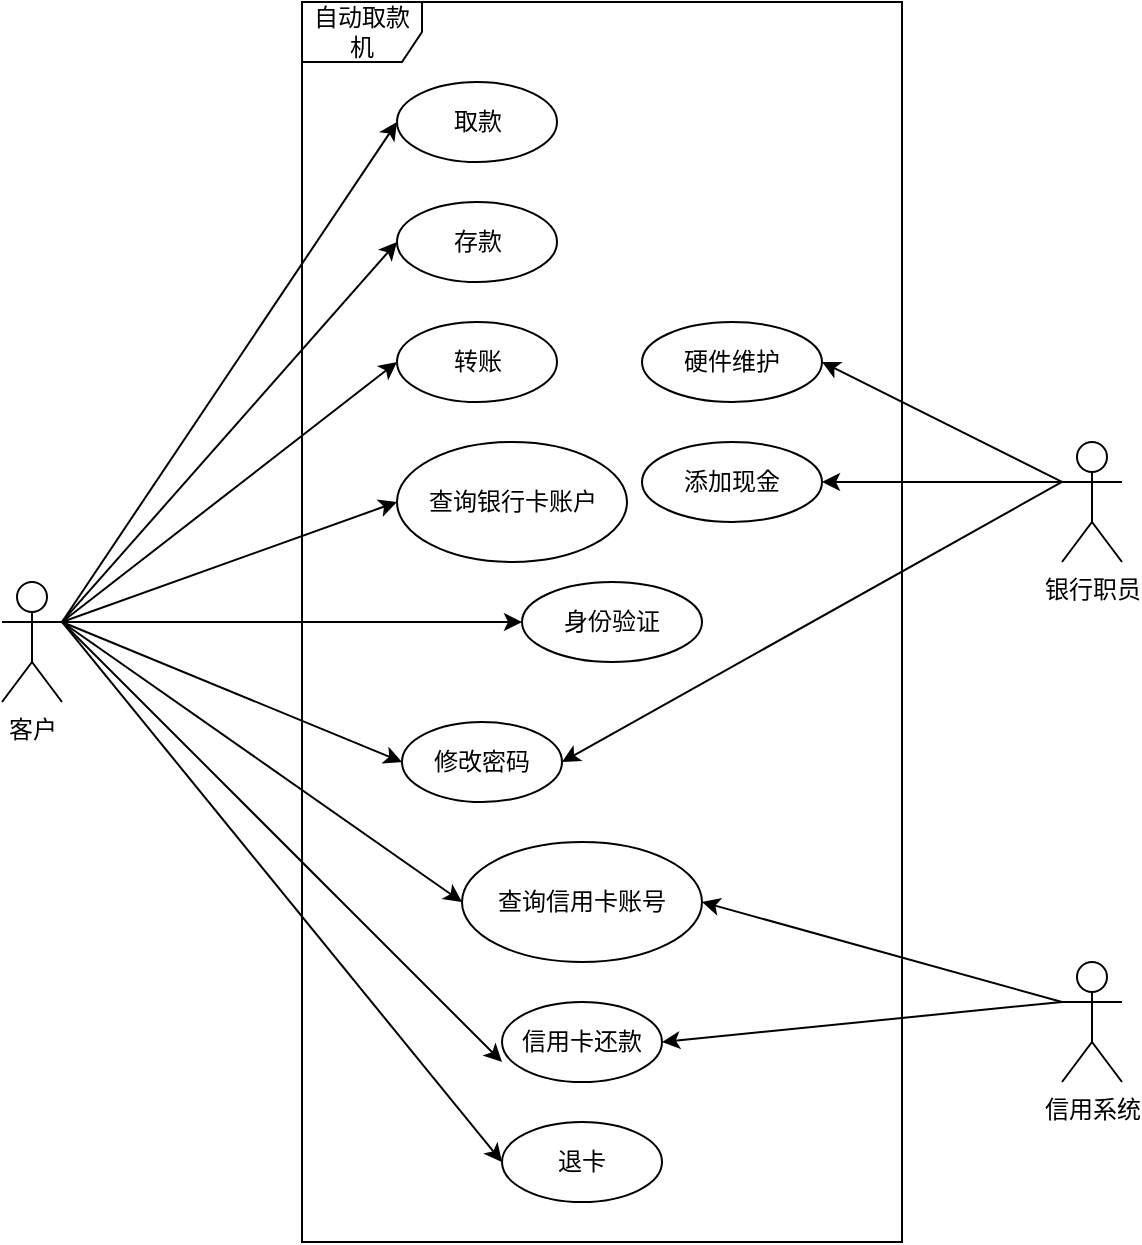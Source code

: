 <mxfile version="14.5.1" type="device"><diagram id="xFw4Xj1O1KURHoKubfT9" name="第 1 页"><mxGraphModel dx="1662" dy="822" grid="1" gridSize="10" guides="1" tooltips="1" connect="1" arrows="1" fold="1" page="1" pageScale="1" pageWidth="1654" pageHeight="2336" math="0" shadow="0"><root><mxCell id="0"/><mxCell id="1" parent="0"/><mxCell id="EFs_bixK1cbvykVT8-Ip-12" style="rounded=0;orthogonalLoop=1;jettySize=auto;html=1;exitX=1;exitY=0.333;exitDx=0;exitDy=0;exitPerimeter=0;entryX=0;entryY=0.5;entryDx=0;entryDy=0;" edge="1" parent="1" source="EFs_bixK1cbvykVT8-Ip-1" target="EFs_bixK1cbvykVT8-Ip-4"><mxGeometry relative="1" as="geometry"/></mxCell><mxCell id="EFs_bixK1cbvykVT8-Ip-13" style="edgeStyle=none;rounded=0;orthogonalLoop=1;jettySize=auto;html=1;exitX=1;exitY=0.333;exitDx=0;exitDy=0;exitPerimeter=0;entryX=0;entryY=0.5;entryDx=0;entryDy=0;" edge="1" parent="1" source="EFs_bixK1cbvykVT8-Ip-1" target="EFs_bixK1cbvykVT8-Ip-5"><mxGeometry relative="1" as="geometry"/></mxCell><mxCell id="EFs_bixK1cbvykVT8-Ip-14" style="edgeStyle=none;rounded=0;orthogonalLoop=1;jettySize=auto;html=1;exitX=1;exitY=0.333;exitDx=0;exitDy=0;exitPerimeter=0;entryX=0;entryY=0.5;entryDx=0;entryDy=0;" edge="1" parent="1" source="EFs_bixK1cbvykVT8-Ip-1" target="EFs_bixK1cbvykVT8-Ip-6"><mxGeometry relative="1" as="geometry"/></mxCell><mxCell id="EFs_bixK1cbvykVT8-Ip-15" style="edgeStyle=none;rounded=0;orthogonalLoop=1;jettySize=auto;html=1;exitX=1;exitY=0.333;exitDx=0;exitDy=0;exitPerimeter=0;entryX=0;entryY=0.5;entryDx=0;entryDy=0;" edge="1" parent="1" source="EFs_bixK1cbvykVT8-Ip-1" target="EFs_bixK1cbvykVT8-Ip-7"><mxGeometry relative="1" as="geometry"/></mxCell><mxCell id="EFs_bixK1cbvykVT8-Ip-16" style="edgeStyle=none;rounded=0;orthogonalLoop=1;jettySize=auto;html=1;exitX=1;exitY=0.333;exitDx=0;exitDy=0;exitPerimeter=0;entryX=0;entryY=0.5;entryDx=0;entryDy=0;" edge="1" parent="1" source="EFs_bixK1cbvykVT8-Ip-1" target="EFs_bixK1cbvykVT8-Ip-8"><mxGeometry relative="1" as="geometry"/></mxCell><mxCell id="EFs_bixK1cbvykVT8-Ip-17" style="edgeStyle=none;rounded=0;orthogonalLoop=1;jettySize=auto;html=1;exitX=1;exitY=0.333;exitDx=0;exitDy=0;exitPerimeter=0;entryX=0;entryY=0.5;entryDx=0;entryDy=0;" edge="1" parent="1" source="EFs_bixK1cbvykVT8-Ip-1" target="EFs_bixK1cbvykVT8-Ip-10"><mxGeometry relative="1" as="geometry"/></mxCell><mxCell id="EFs_bixK1cbvykVT8-Ip-18" style="edgeStyle=none;rounded=0;orthogonalLoop=1;jettySize=auto;html=1;exitX=1;exitY=0.333;exitDx=0;exitDy=0;exitPerimeter=0;entryX=0;entryY=0.75;entryDx=0;entryDy=0;entryPerimeter=0;" edge="1" parent="1" source="EFs_bixK1cbvykVT8-Ip-1" target="EFs_bixK1cbvykVT8-Ip-11"><mxGeometry relative="1" as="geometry"/></mxCell><mxCell id="EFs_bixK1cbvykVT8-Ip-30" style="edgeStyle=none;rounded=0;orthogonalLoop=1;jettySize=auto;html=1;exitX=1;exitY=0.333;exitDx=0;exitDy=0;exitPerimeter=0;entryX=0;entryY=0.5;entryDx=0;entryDy=0;" edge="1" parent="1" source="EFs_bixK1cbvykVT8-Ip-1" target="EFs_bixK1cbvykVT8-Ip-29"><mxGeometry relative="1" as="geometry"/></mxCell><mxCell id="EFs_bixK1cbvykVT8-Ip-32" style="edgeStyle=none;rounded=0;orthogonalLoop=1;jettySize=auto;html=1;exitX=1;exitY=0.333;exitDx=0;exitDy=0;exitPerimeter=0;entryX=0;entryY=0.5;entryDx=0;entryDy=0;" edge="1" parent="1" source="EFs_bixK1cbvykVT8-Ip-1" target="EFs_bixK1cbvykVT8-Ip-31"><mxGeometry relative="1" as="geometry"/></mxCell><mxCell id="EFs_bixK1cbvykVT8-Ip-1" value="客户" style="shape=umlActor;verticalLabelPosition=bottom;verticalAlign=top;html=1;" vertex="1" parent="1"><mxGeometry x="40" y="420" width="30" height="60" as="geometry"/></mxCell><mxCell id="EFs_bixK1cbvykVT8-Ip-23" style="edgeStyle=none;rounded=0;orthogonalLoop=1;jettySize=auto;html=1;exitX=0;exitY=0.333;exitDx=0;exitDy=0;exitPerimeter=0;entryX=1;entryY=0.5;entryDx=0;entryDy=0;" edge="1" parent="1" source="EFs_bixK1cbvykVT8-Ip-2" target="EFs_bixK1cbvykVT8-Ip-21"><mxGeometry relative="1" as="geometry"/></mxCell><mxCell id="EFs_bixK1cbvykVT8-Ip-24" style="edgeStyle=none;rounded=0;orthogonalLoop=1;jettySize=auto;html=1;exitX=0;exitY=0.333;exitDx=0;exitDy=0;exitPerimeter=0;entryX=1;entryY=0.5;entryDx=0;entryDy=0;" edge="1" parent="1" source="EFs_bixK1cbvykVT8-Ip-2" target="EFs_bixK1cbvykVT8-Ip-22"><mxGeometry relative="1" as="geometry"/></mxCell><mxCell id="EFs_bixK1cbvykVT8-Ip-25" style="edgeStyle=none;rounded=0;orthogonalLoop=1;jettySize=auto;html=1;exitX=0;exitY=0.333;exitDx=0;exitDy=0;exitPerimeter=0;entryX=1;entryY=0.5;entryDx=0;entryDy=0;" edge="1" parent="1" source="EFs_bixK1cbvykVT8-Ip-2" target="EFs_bixK1cbvykVT8-Ip-8"><mxGeometry relative="1" as="geometry"/></mxCell><mxCell id="EFs_bixK1cbvykVT8-Ip-2" value="银行职员" style="shape=umlActor;verticalLabelPosition=bottom;verticalAlign=top;html=1;" vertex="1" parent="1"><mxGeometry x="570" y="350" width="30" height="60" as="geometry"/></mxCell><mxCell id="EFs_bixK1cbvykVT8-Ip-19" style="edgeStyle=none;rounded=0;orthogonalLoop=1;jettySize=auto;html=1;exitX=0;exitY=0.333;exitDx=0;exitDy=0;exitPerimeter=0;entryX=1;entryY=0.5;entryDx=0;entryDy=0;" edge="1" parent="1" source="EFs_bixK1cbvykVT8-Ip-3" target="EFs_bixK1cbvykVT8-Ip-10"><mxGeometry relative="1" as="geometry"/></mxCell><mxCell id="EFs_bixK1cbvykVT8-Ip-20" style="edgeStyle=none;rounded=0;orthogonalLoop=1;jettySize=auto;html=1;exitX=0;exitY=0.333;exitDx=0;exitDy=0;exitPerimeter=0;entryX=1;entryY=0.5;entryDx=0;entryDy=0;" edge="1" parent="1" source="EFs_bixK1cbvykVT8-Ip-3" target="EFs_bixK1cbvykVT8-Ip-11"><mxGeometry relative="1" as="geometry"/></mxCell><mxCell id="EFs_bixK1cbvykVT8-Ip-3" value="信用系统" style="shape=umlActor;verticalLabelPosition=bottom;verticalAlign=top;html=1;" vertex="1" parent="1"><mxGeometry x="570" y="610" width="30" height="60" as="geometry"/></mxCell><mxCell id="EFs_bixK1cbvykVT8-Ip-4" value="取款" style="ellipse;whiteSpace=wrap;html=1;" vertex="1" parent="1"><mxGeometry x="237.5" y="170" width="80" height="40" as="geometry"/></mxCell><mxCell id="EFs_bixK1cbvykVT8-Ip-5" value="存款" style="ellipse;whiteSpace=wrap;html=1;" vertex="1" parent="1"><mxGeometry x="237.5" y="230" width="80" height="40" as="geometry"/></mxCell><mxCell id="EFs_bixK1cbvykVT8-Ip-6" value="转账" style="ellipse;whiteSpace=wrap;html=1;" vertex="1" parent="1"><mxGeometry x="237.5" y="290" width="80" height="40" as="geometry"/></mxCell><mxCell id="EFs_bixK1cbvykVT8-Ip-7" value="查询银行卡账户" style="ellipse;whiteSpace=wrap;html=1;" vertex="1" parent="1"><mxGeometry x="237.5" y="350" width="115" height="60" as="geometry"/></mxCell><mxCell id="EFs_bixK1cbvykVT8-Ip-8" value="修改密码" style="ellipse;whiteSpace=wrap;html=1;" vertex="1" parent="1"><mxGeometry x="240" y="490" width="80" height="40" as="geometry"/></mxCell><mxCell id="EFs_bixK1cbvykVT8-Ip-10" value="查询信用卡账号" style="ellipse;whiteSpace=wrap;html=1;" vertex="1" parent="1"><mxGeometry x="270" y="550" width="120" height="60" as="geometry"/></mxCell><mxCell id="EFs_bixK1cbvykVT8-Ip-11" value="信用卡还款" style="ellipse;whiteSpace=wrap;html=1;" vertex="1" parent="1"><mxGeometry x="290" y="630" width="80" height="40" as="geometry"/></mxCell><mxCell id="EFs_bixK1cbvykVT8-Ip-21" value="硬件维护" style="ellipse;whiteSpace=wrap;html=1;" vertex="1" parent="1"><mxGeometry x="360" y="290" width="90" height="40" as="geometry"/></mxCell><mxCell id="EFs_bixK1cbvykVT8-Ip-22" value="添加现金" style="ellipse;whiteSpace=wrap;html=1;" vertex="1" parent="1"><mxGeometry x="360" y="350" width="90" height="40" as="geometry"/></mxCell><mxCell id="EFs_bixK1cbvykVT8-Ip-27" value="自动取款机" style="shape=umlFrame;whiteSpace=wrap;html=1;" vertex="1" parent="1"><mxGeometry x="190" y="130" width="300" height="620" as="geometry"/></mxCell><mxCell id="EFs_bixK1cbvykVT8-Ip-29" value="身份验证" style="ellipse;whiteSpace=wrap;html=1;" vertex="1" parent="1"><mxGeometry x="300" y="420" width="90" height="40" as="geometry"/></mxCell><mxCell id="EFs_bixK1cbvykVT8-Ip-31" value="退卡" style="ellipse;whiteSpace=wrap;html=1;" vertex="1" parent="1"><mxGeometry x="290" y="690" width="80" height="40" as="geometry"/></mxCell></root></mxGraphModel></diagram></mxfile>